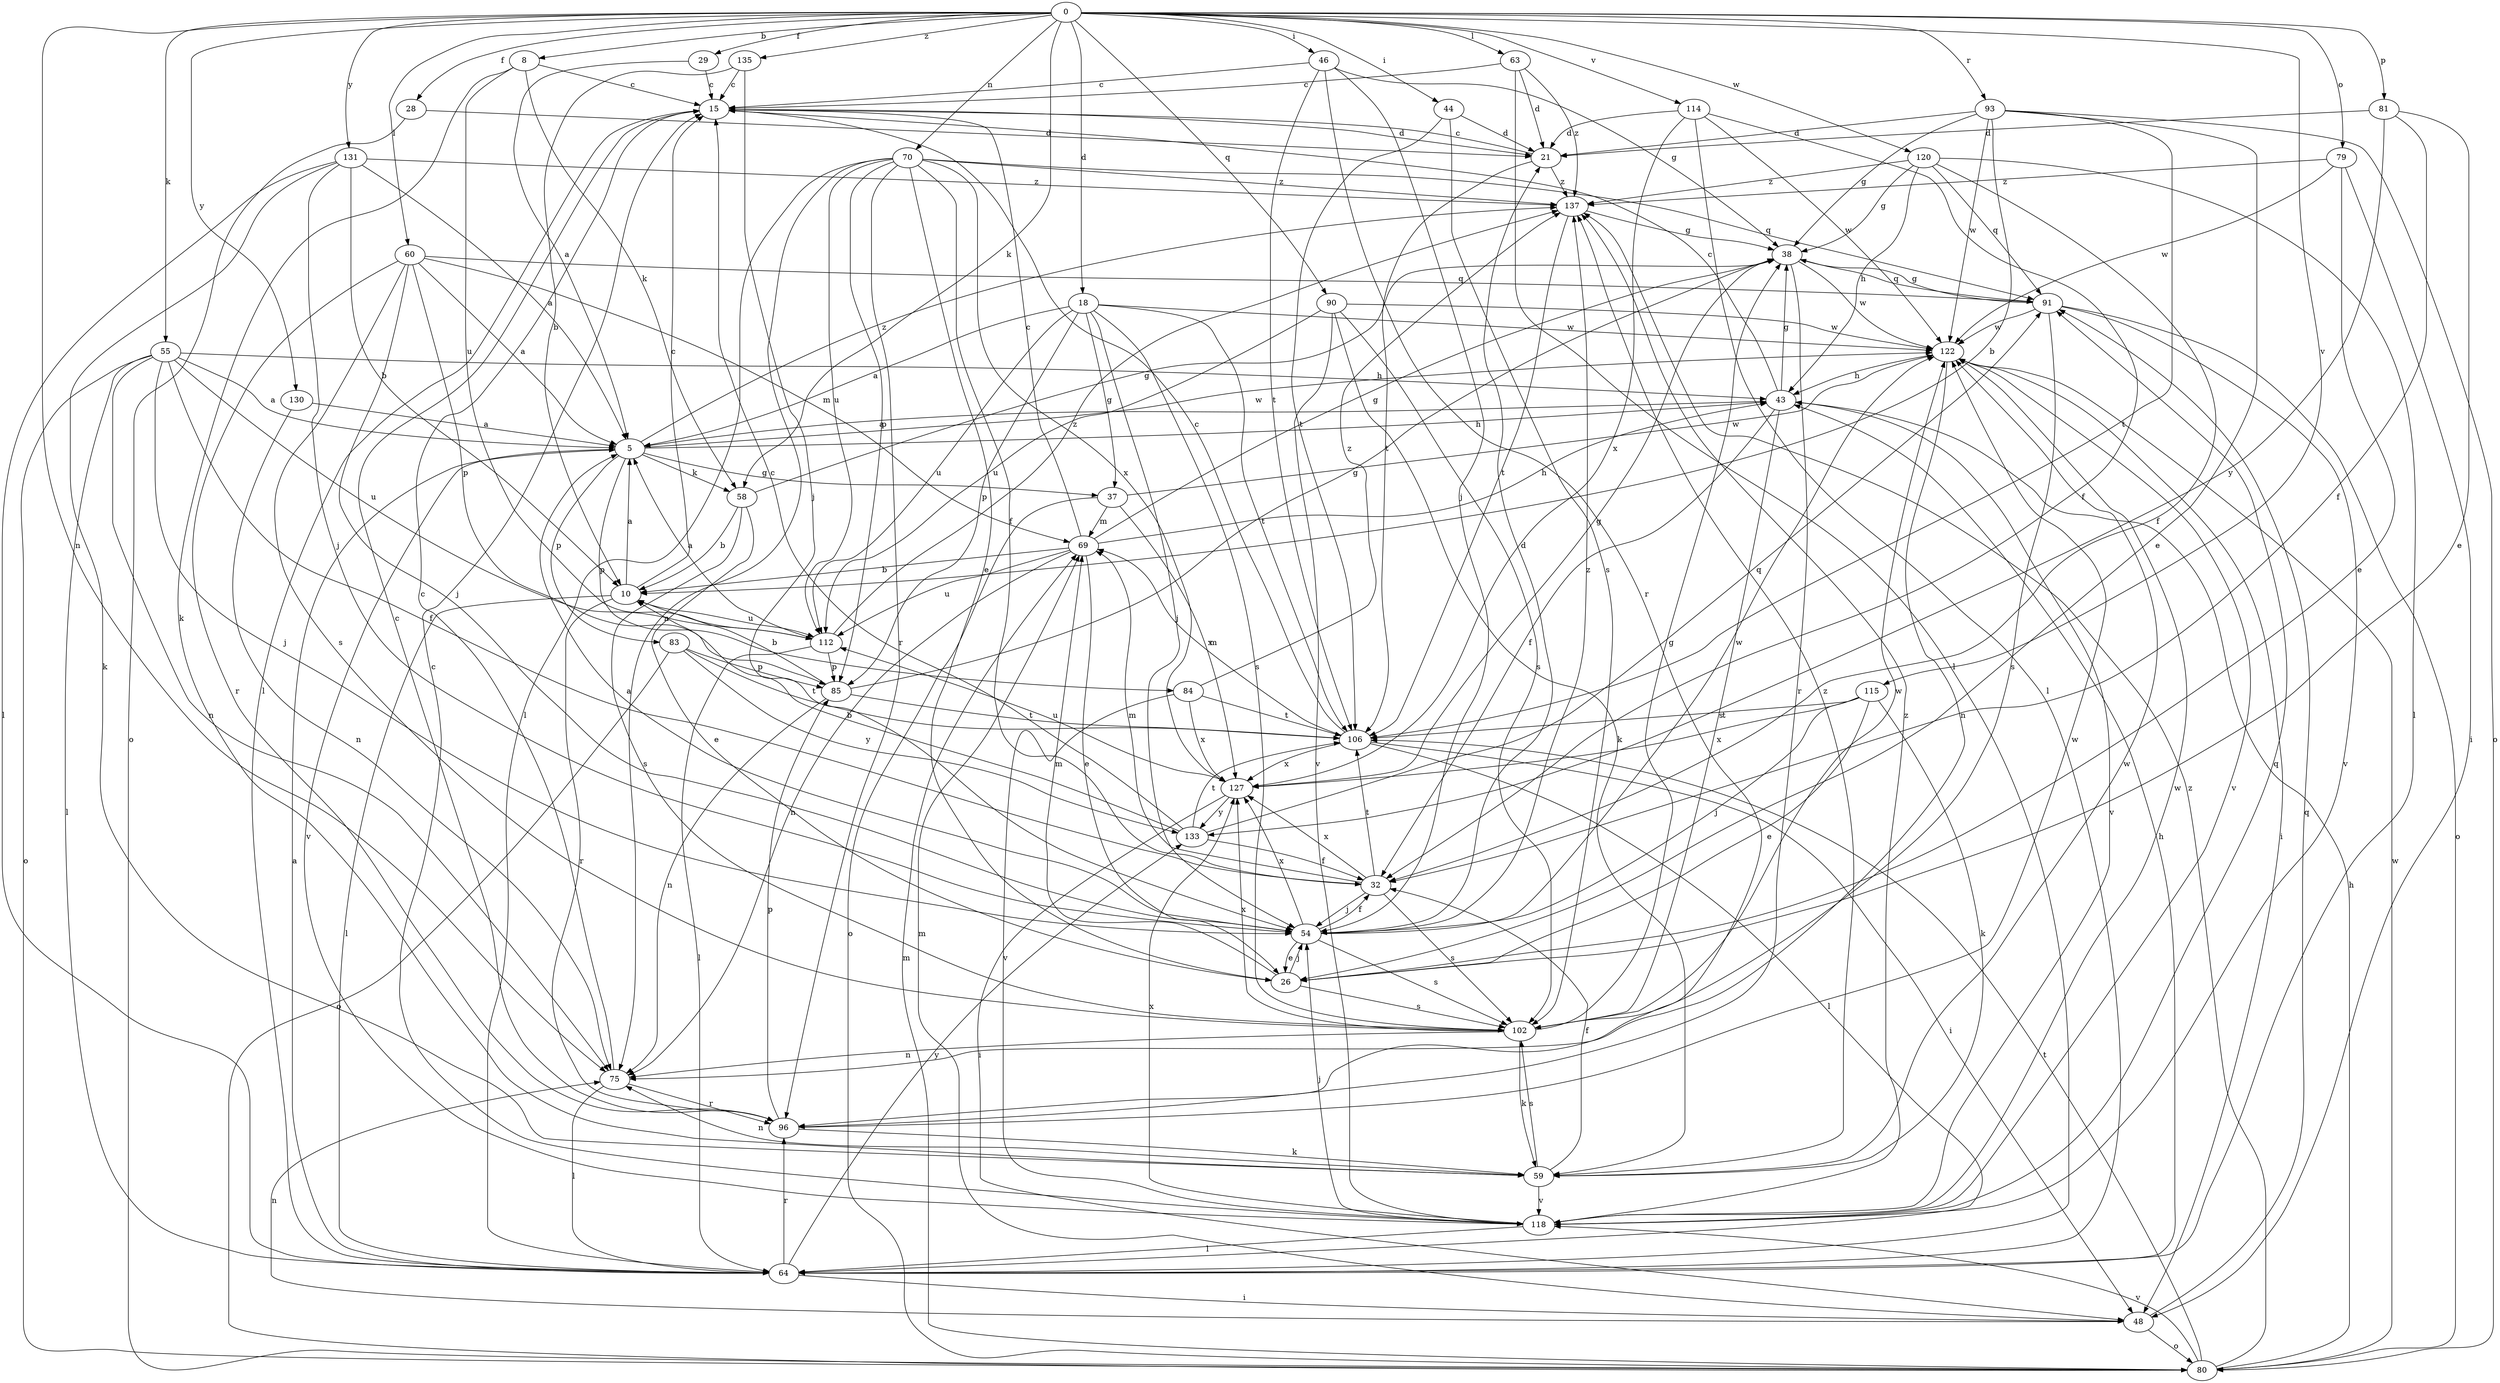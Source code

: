 strict digraph  {
0;
5;
8;
10;
15;
18;
21;
26;
28;
29;
32;
37;
38;
43;
44;
46;
48;
54;
55;
58;
59;
60;
63;
64;
69;
70;
75;
79;
80;
81;
83;
84;
85;
90;
91;
93;
96;
102;
106;
112;
114;
115;
118;
120;
122;
127;
130;
131;
133;
135;
137;
0 -> 8  [label=b];
0 -> 18  [label=d];
0 -> 28  [label=f];
0 -> 29  [label=f];
0 -> 44  [label=i];
0 -> 46  [label=i];
0 -> 55  [label=k];
0 -> 58  [label=k];
0 -> 60  [label=l];
0 -> 63  [label=l];
0 -> 70  [label=n];
0 -> 75  [label=n];
0 -> 79  [label=o];
0 -> 81  [label=p];
0 -> 90  [label=q];
0 -> 93  [label=r];
0 -> 114  [label=v];
0 -> 115  [label=v];
0 -> 120  [label=w];
0 -> 130  [label=y];
0 -> 131  [label=y];
0 -> 135  [label=z];
5 -> 37  [label=g];
5 -> 43  [label=h];
5 -> 58  [label=k];
5 -> 83  [label=p];
5 -> 84  [label=p];
5 -> 118  [label=v];
5 -> 122  [label=w];
5 -> 137  [label=z];
8 -> 15  [label=c];
8 -> 58  [label=k];
8 -> 59  [label=k];
8 -> 112  [label=u];
10 -> 5  [label=a];
10 -> 15  [label=c];
10 -> 64  [label=l];
10 -> 96  [label=r];
10 -> 112  [label=u];
15 -> 21  [label=d];
15 -> 64  [label=l];
18 -> 5  [label=a];
18 -> 37  [label=g];
18 -> 54  [label=j];
18 -> 85  [label=p];
18 -> 102  [label=s];
18 -> 106  [label=t];
18 -> 112  [label=u];
18 -> 122  [label=w];
21 -> 15  [label=c];
21 -> 106  [label=t];
21 -> 137  [label=z];
26 -> 54  [label=j];
26 -> 69  [label=m];
26 -> 102  [label=s];
28 -> 21  [label=d];
28 -> 80  [label=o];
29 -> 5  [label=a];
29 -> 15  [label=c];
32 -> 54  [label=j];
32 -> 69  [label=m];
32 -> 102  [label=s];
32 -> 106  [label=t];
32 -> 127  [label=x];
37 -> 69  [label=m];
37 -> 80  [label=o];
37 -> 122  [label=w];
37 -> 127  [label=x];
38 -> 91  [label=q];
38 -> 96  [label=r];
38 -> 122  [label=w];
43 -> 5  [label=a];
43 -> 15  [label=c];
43 -> 32  [label=f];
43 -> 38  [label=g];
43 -> 102  [label=s];
43 -> 118  [label=v];
44 -> 21  [label=d];
44 -> 102  [label=s];
44 -> 106  [label=t];
46 -> 15  [label=c];
46 -> 38  [label=g];
46 -> 54  [label=j];
46 -> 96  [label=r];
46 -> 106  [label=t];
48 -> 69  [label=m];
48 -> 75  [label=n];
48 -> 80  [label=o];
48 -> 91  [label=q];
54 -> 5  [label=a];
54 -> 21  [label=d];
54 -> 26  [label=e];
54 -> 32  [label=f];
54 -> 102  [label=s];
54 -> 122  [label=w];
54 -> 127  [label=x];
54 -> 137  [label=z];
55 -> 5  [label=a];
55 -> 32  [label=f];
55 -> 43  [label=h];
55 -> 54  [label=j];
55 -> 64  [label=l];
55 -> 75  [label=n];
55 -> 80  [label=o];
55 -> 112  [label=u];
58 -> 10  [label=b];
58 -> 26  [label=e];
58 -> 38  [label=g];
58 -> 102  [label=s];
59 -> 32  [label=f];
59 -> 75  [label=n];
59 -> 102  [label=s];
59 -> 118  [label=v];
59 -> 122  [label=w];
59 -> 137  [label=z];
60 -> 5  [label=a];
60 -> 54  [label=j];
60 -> 69  [label=m];
60 -> 85  [label=p];
60 -> 91  [label=q];
60 -> 96  [label=r];
60 -> 102  [label=s];
63 -> 15  [label=c];
63 -> 21  [label=d];
63 -> 64  [label=l];
63 -> 137  [label=z];
64 -> 5  [label=a];
64 -> 43  [label=h];
64 -> 48  [label=i];
64 -> 96  [label=r];
64 -> 133  [label=y];
69 -> 10  [label=b];
69 -> 15  [label=c];
69 -> 26  [label=e];
69 -> 38  [label=g];
69 -> 43  [label=h];
69 -> 75  [label=n];
69 -> 112  [label=u];
70 -> 26  [label=e];
70 -> 32  [label=f];
70 -> 64  [label=l];
70 -> 75  [label=n];
70 -> 85  [label=p];
70 -> 91  [label=q];
70 -> 96  [label=r];
70 -> 112  [label=u];
70 -> 127  [label=x];
70 -> 137  [label=z];
75 -> 15  [label=c];
75 -> 64  [label=l];
75 -> 96  [label=r];
79 -> 26  [label=e];
79 -> 48  [label=i];
79 -> 122  [label=w];
79 -> 137  [label=z];
80 -> 43  [label=h];
80 -> 69  [label=m];
80 -> 106  [label=t];
80 -> 118  [label=v];
80 -> 122  [label=w];
80 -> 137  [label=z];
81 -> 21  [label=d];
81 -> 26  [label=e];
81 -> 32  [label=f];
81 -> 133  [label=y];
83 -> 80  [label=o];
83 -> 85  [label=p];
83 -> 106  [label=t];
83 -> 133  [label=y];
84 -> 106  [label=t];
84 -> 118  [label=v];
84 -> 127  [label=x];
84 -> 137  [label=z];
85 -> 10  [label=b];
85 -> 38  [label=g];
85 -> 75  [label=n];
85 -> 106  [label=t];
90 -> 59  [label=k];
90 -> 102  [label=s];
90 -> 112  [label=u];
90 -> 118  [label=v];
90 -> 122  [label=w];
91 -> 38  [label=g];
91 -> 80  [label=o];
91 -> 102  [label=s];
91 -> 118  [label=v];
91 -> 122  [label=w];
93 -> 10  [label=b];
93 -> 21  [label=d];
93 -> 26  [label=e];
93 -> 38  [label=g];
93 -> 80  [label=o];
93 -> 106  [label=t];
93 -> 122  [label=w];
96 -> 15  [label=c];
96 -> 59  [label=k];
96 -> 85  [label=p];
96 -> 122  [label=w];
102 -> 38  [label=g];
102 -> 59  [label=k];
102 -> 75  [label=n];
102 -> 122  [label=w];
102 -> 127  [label=x];
106 -> 15  [label=c];
106 -> 48  [label=i];
106 -> 64  [label=l];
106 -> 69  [label=m];
106 -> 127  [label=x];
112 -> 5  [label=a];
112 -> 64  [label=l];
112 -> 85  [label=p];
112 -> 137  [label=z];
114 -> 21  [label=d];
114 -> 32  [label=f];
114 -> 64  [label=l];
114 -> 122  [label=w];
114 -> 127  [label=x];
115 -> 26  [label=e];
115 -> 54  [label=j];
115 -> 59  [label=k];
115 -> 106  [label=t];
115 -> 127  [label=x];
118 -> 15  [label=c];
118 -> 54  [label=j];
118 -> 64  [label=l];
118 -> 91  [label=q];
118 -> 122  [label=w];
118 -> 127  [label=x];
118 -> 137  [label=z];
120 -> 32  [label=f];
120 -> 38  [label=g];
120 -> 43  [label=h];
120 -> 64  [label=l];
120 -> 91  [label=q];
120 -> 137  [label=z];
122 -> 43  [label=h];
122 -> 48  [label=i];
122 -> 75  [label=n];
122 -> 118  [label=v];
127 -> 38  [label=g];
127 -> 48  [label=i];
127 -> 112  [label=u];
127 -> 133  [label=y];
130 -> 5  [label=a];
130 -> 75  [label=n];
131 -> 5  [label=a];
131 -> 10  [label=b];
131 -> 54  [label=j];
131 -> 59  [label=k];
131 -> 64  [label=l];
131 -> 137  [label=z];
133 -> 10  [label=b];
133 -> 15  [label=c];
133 -> 32  [label=f];
133 -> 91  [label=q];
133 -> 106  [label=t];
135 -> 10  [label=b];
135 -> 15  [label=c];
135 -> 54  [label=j];
137 -> 38  [label=g];
137 -> 106  [label=t];
}
